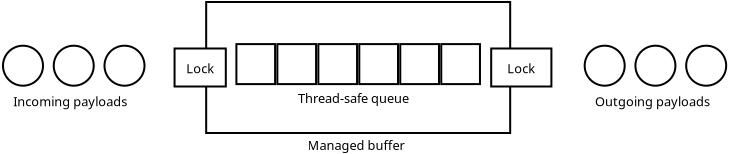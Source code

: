 <?xml version="1.0" encoding="UTF-8"?>
<dia:diagram xmlns:dia="http://www.lysator.liu.se/~alla/dia/">
  <dia:layer name="Background" visible="true" active="true">
    <dia:group>
      <dia:object type="Flowchart - Box" version="0" id="O0">
        <dia:attribute name="obj_pos">
          <dia:point val="23.4,-20.05"/>
        </dia:attribute>
        <dia:attribute name="obj_bb">
          <dia:rectangle val="23.35,-20.1;38.65,-13.45"/>
        </dia:attribute>
        <dia:attribute name="elem_corner">
          <dia:point val="23.4,-20.05"/>
        </dia:attribute>
        <dia:attribute name="elem_width">
          <dia:real val="15.2"/>
        </dia:attribute>
        <dia:attribute name="elem_height">
          <dia:real val="6.55"/>
        </dia:attribute>
        <dia:attribute name="show_background">
          <dia:boolean val="true"/>
        </dia:attribute>
        <dia:attribute name="padding">
          <dia:real val="0.5"/>
        </dia:attribute>
        <dia:attribute name="text">
          <dia:composite type="text">
            <dia:attribute name="string">
              <dia:string>##</dia:string>
            </dia:attribute>
            <dia:attribute name="font">
              <dia:font family="sans" style="0" name="Helvetica"/>
            </dia:attribute>
            <dia:attribute name="height">
              <dia:real val="0.8"/>
            </dia:attribute>
            <dia:attribute name="pos">
              <dia:point val="31,-16.58"/>
            </dia:attribute>
            <dia:attribute name="color">
              <dia:color val="#000000"/>
            </dia:attribute>
            <dia:attribute name="alignment">
              <dia:enum val="1"/>
            </dia:attribute>
          </dia:composite>
        </dia:attribute>
      </dia:object>
      <dia:group>
        <dia:group>
          <dia:object type="Geometric - Perfect Square" version="1" id="O1">
            <dia:attribute name="obj_pos">
              <dia:point val="24.911,-17.945"/>
            </dia:attribute>
            <dia:attribute name="obj_bb">
              <dia:rectangle val="24.861,-17.995;26.896,-15.895"/>
            </dia:attribute>
            <dia:attribute name="meta">
              <dia:composite type="dict"/>
            </dia:attribute>
            <dia:attribute name="elem_corner">
              <dia:point val="24.911,-17.945"/>
            </dia:attribute>
            <dia:attribute name="elem_width">
              <dia:real val="1.935"/>
            </dia:attribute>
            <dia:attribute name="elem_height">
              <dia:real val="2"/>
            </dia:attribute>
            <dia:attribute name="line_width">
              <dia:real val="0.1"/>
            </dia:attribute>
            <dia:attribute name="line_colour">
              <dia:color val="#000000"/>
            </dia:attribute>
            <dia:attribute name="fill_colour">
              <dia:color val="#ffffff"/>
            </dia:attribute>
            <dia:attribute name="show_background">
              <dia:boolean val="true"/>
            </dia:attribute>
            <dia:attribute name="line_style">
              <dia:enum val="0"/>
              <dia:real val="1"/>
            </dia:attribute>
            <dia:attribute name="flip_horizontal">
              <dia:boolean val="false"/>
            </dia:attribute>
            <dia:attribute name="flip_vertical">
              <dia:boolean val="false"/>
            </dia:attribute>
            <dia:attribute name="subscale">
              <dia:real val="1"/>
            </dia:attribute>
          </dia:object>
          <dia:object type="Geometric - Perfect Square" version="1" id="O2">
            <dia:attribute name="obj_pos">
              <dia:point val="26.959,-17.945"/>
            </dia:attribute>
            <dia:attribute name="obj_bb">
              <dia:rectangle val="26.909,-17.995;28.945,-15.895"/>
            </dia:attribute>
            <dia:attribute name="meta">
              <dia:composite type="dict"/>
            </dia:attribute>
            <dia:attribute name="elem_corner">
              <dia:point val="26.959,-17.945"/>
            </dia:attribute>
            <dia:attribute name="elem_width">
              <dia:real val="1.935"/>
            </dia:attribute>
            <dia:attribute name="elem_height">
              <dia:real val="2"/>
            </dia:attribute>
            <dia:attribute name="line_width">
              <dia:real val="0.1"/>
            </dia:attribute>
            <dia:attribute name="line_colour">
              <dia:color val="#000000"/>
            </dia:attribute>
            <dia:attribute name="fill_colour">
              <dia:color val="#ffffff"/>
            </dia:attribute>
            <dia:attribute name="show_background">
              <dia:boolean val="true"/>
            </dia:attribute>
            <dia:attribute name="line_style">
              <dia:enum val="0"/>
              <dia:real val="1"/>
            </dia:attribute>
            <dia:attribute name="flip_horizontal">
              <dia:boolean val="false"/>
            </dia:attribute>
            <dia:attribute name="flip_vertical">
              <dia:boolean val="false"/>
            </dia:attribute>
            <dia:attribute name="subscale">
              <dia:real val="1"/>
            </dia:attribute>
          </dia:object>
          <dia:object type="Geometric - Perfect Square" version="1" id="O3">
            <dia:attribute name="obj_pos">
              <dia:point val="29.008,-17.945"/>
            </dia:attribute>
            <dia:attribute name="obj_bb">
              <dia:rectangle val="28.958,-17.995;30.994,-15.895"/>
            </dia:attribute>
            <dia:attribute name="meta">
              <dia:composite type="dict"/>
            </dia:attribute>
            <dia:attribute name="elem_corner">
              <dia:point val="29.008,-17.945"/>
            </dia:attribute>
            <dia:attribute name="elem_width">
              <dia:real val="1.935"/>
            </dia:attribute>
            <dia:attribute name="elem_height">
              <dia:real val="2"/>
            </dia:attribute>
            <dia:attribute name="line_width">
              <dia:real val="0.1"/>
            </dia:attribute>
            <dia:attribute name="line_colour">
              <dia:color val="#000000"/>
            </dia:attribute>
            <dia:attribute name="fill_colour">
              <dia:color val="#ffffff"/>
            </dia:attribute>
            <dia:attribute name="show_background">
              <dia:boolean val="true"/>
            </dia:attribute>
            <dia:attribute name="line_style">
              <dia:enum val="0"/>
              <dia:real val="1"/>
            </dia:attribute>
            <dia:attribute name="flip_horizontal">
              <dia:boolean val="false"/>
            </dia:attribute>
            <dia:attribute name="flip_vertical">
              <dia:boolean val="false"/>
            </dia:attribute>
            <dia:attribute name="subscale">
              <dia:real val="1"/>
            </dia:attribute>
          </dia:object>
          <dia:object type="Geometric - Perfect Square" version="1" id="O4">
            <dia:attribute name="obj_pos">
              <dia:point val="31.056,-17.945"/>
            </dia:attribute>
            <dia:attribute name="obj_bb">
              <dia:rectangle val="31.006,-17.995;33.042,-15.895"/>
            </dia:attribute>
            <dia:attribute name="meta">
              <dia:composite type="dict"/>
            </dia:attribute>
            <dia:attribute name="elem_corner">
              <dia:point val="31.056,-17.945"/>
            </dia:attribute>
            <dia:attribute name="elem_width">
              <dia:real val="1.935"/>
            </dia:attribute>
            <dia:attribute name="elem_height">
              <dia:real val="2.0"/>
            </dia:attribute>
            <dia:attribute name="line_width">
              <dia:real val="0.1"/>
            </dia:attribute>
            <dia:attribute name="line_colour">
              <dia:color val="#000000"/>
            </dia:attribute>
            <dia:attribute name="fill_colour">
              <dia:color val="#ffffff"/>
            </dia:attribute>
            <dia:attribute name="show_background">
              <dia:boolean val="true"/>
            </dia:attribute>
            <dia:attribute name="line_style">
              <dia:enum val="0"/>
              <dia:real val="1"/>
            </dia:attribute>
            <dia:attribute name="flip_horizontal">
              <dia:boolean val="false"/>
            </dia:attribute>
            <dia:attribute name="flip_vertical">
              <dia:boolean val="false"/>
            </dia:attribute>
            <dia:attribute name="subscale">
              <dia:real val="1"/>
            </dia:attribute>
          </dia:object>
          <dia:object type="Geometric - Perfect Square" version="1" id="O5">
            <dia:attribute name="obj_pos">
              <dia:point val="33.105,-17.945"/>
            </dia:attribute>
            <dia:attribute name="obj_bb">
              <dia:rectangle val="33.055,-17.995;35.091,-15.895"/>
            </dia:attribute>
            <dia:attribute name="meta">
              <dia:composite type="dict"/>
            </dia:attribute>
            <dia:attribute name="elem_corner">
              <dia:point val="33.105,-17.945"/>
            </dia:attribute>
            <dia:attribute name="elem_width">
              <dia:real val="1.935"/>
            </dia:attribute>
            <dia:attribute name="elem_height">
              <dia:real val="2"/>
            </dia:attribute>
            <dia:attribute name="line_width">
              <dia:real val="0.1"/>
            </dia:attribute>
            <dia:attribute name="line_colour">
              <dia:color val="#000000"/>
            </dia:attribute>
            <dia:attribute name="fill_colour">
              <dia:color val="#ffffff"/>
            </dia:attribute>
            <dia:attribute name="show_background">
              <dia:boolean val="true"/>
            </dia:attribute>
            <dia:attribute name="line_style">
              <dia:enum val="0"/>
              <dia:real val="1"/>
            </dia:attribute>
            <dia:attribute name="flip_horizontal">
              <dia:boolean val="false"/>
            </dia:attribute>
            <dia:attribute name="flip_vertical">
              <dia:boolean val="false"/>
            </dia:attribute>
            <dia:attribute name="subscale">
              <dia:real val="1"/>
            </dia:attribute>
          </dia:object>
          <dia:object type="Geometric - Perfect Square" version="1" id="O6">
            <dia:attribute name="obj_pos">
              <dia:point val="35.154,-17.945"/>
            </dia:attribute>
            <dia:attribute name="obj_bb">
              <dia:rectangle val="35.104,-17.995;37.139,-15.895"/>
            </dia:attribute>
            <dia:attribute name="meta">
              <dia:composite type="dict"/>
            </dia:attribute>
            <dia:attribute name="elem_corner">
              <dia:point val="35.154,-17.945"/>
            </dia:attribute>
            <dia:attribute name="elem_width">
              <dia:real val="1.935"/>
            </dia:attribute>
            <dia:attribute name="elem_height">
              <dia:real val="2"/>
            </dia:attribute>
            <dia:attribute name="line_width">
              <dia:real val="0.1"/>
            </dia:attribute>
            <dia:attribute name="line_colour">
              <dia:color val="#000000"/>
            </dia:attribute>
            <dia:attribute name="fill_colour">
              <dia:color val="#ffffff"/>
            </dia:attribute>
            <dia:attribute name="show_background">
              <dia:boolean val="true"/>
            </dia:attribute>
            <dia:attribute name="line_style">
              <dia:enum val="0"/>
              <dia:real val="1"/>
            </dia:attribute>
            <dia:attribute name="flip_horizontal">
              <dia:boolean val="false"/>
            </dia:attribute>
            <dia:attribute name="flip_vertical">
              <dia:boolean val="false"/>
            </dia:attribute>
            <dia:attribute name="subscale">
              <dia:real val="1"/>
            </dia:attribute>
          </dia:object>
        </dia:group>
        <dia:object type="Standard - Text" version="1" id="O7">
          <dia:attribute name="obj_pos">
            <dia:point val="27.989,-15"/>
          </dia:attribute>
          <dia:attribute name="obj_bb">
            <dia:rectangle val="27.989,-15.595;34.011,-14.85"/>
          </dia:attribute>
          <dia:attribute name="text">
            <dia:composite type="text">
              <dia:attribute name="string">
                <dia:string>#Thread-safe queue#</dia:string>
              </dia:attribute>
              <dia:attribute name="font">
                <dia:font family="sans" style="0" name="Helvetica"/>
              </dia:attribute>
              <dia:attribute name="height">
                <dia:real val="0.8"/>
              </dia:attribute>
              <dia:attribute name="pos">
                <dia:point val="27.989,-15"/>
              </dia:attribute>
              <dia:attribute name="color">
                <dia:color val="#000000"/>
              </dia:attribute>
              <dia:attribute name="alignment">
                <dia:enum val="0"/>
              </dia:attribute>
            </dia:composite>
          </dia:attribute>
          <dia:attribute name="valign">
            <dia:enum val="3"/>
          </dia:attribute>
        </dia:object>
      </dia:group>
      <dia:object type="Standard - Text" version="1" id="O8">
        <dia:attribute name="obj_pos">
          <dia:point val="28.468,-12.65"/>
        </dia:attribute>
        <dia:attribute name="obj_bb">
          <dia:rectangle val="28.468,-13.245;33.532,-12.5"/>
        </dia:attribute>
        <dia:attribute name="text">
          <dia:composite type="text">
            <dia:attribute name="string">
              <dia:string>#Managed buffer#</dia:string>
            </dia:attribute>
            <dia:attribute name="font">
              <dia:font family="sans" style="0" name="Helvetica"/>
            </dia:attribute>
            <dia:attribute name="height">
              <dia:real val="0.8"/>
            </dia:attribute>
            <dia:attribute name="pos">
              <dia:point val="28.468,-12.65"/>
            </dia:attribute>
            <dia:attribute name="color">
              <dia:color val="#000000"/>
            </dia:attribute>
            <dia:attribute name="alignment">
              <dia:enum val="0"/>
            </dia:attribute>
          </dia:composite>
        </dia:attribute>
        <dia:attribute name="valign">
          <dia:enum val="3"/>
        </dia:attribute>
      </dia:object>
      <dia:object type="Flowchart - Box" version="0" id="O9">
        <dia:attribute name="obj_pos">
          <dia:point val="21.819,-17.725"/>
        </dia:attribute>
        <dia:attribute name="obj_bb">
          <dia:rectangle val="21.769,-17.775;24.431,-15.775"/>
        </dia:attribute>
        <dia:attribute name="elem_corner">
          <dia:point val="21.819,-17.725"/>
        </dia:attribute>
        <dia:attribute name="elem_width">
          <dia:real val="2.562"/>
        </dia:attribute>
        <dia:attribute name="elem_height">
          <dia:real val="1.9"/>
        </dia:attribute>
        <dia:attribute name="show_background">
          <dia:boolean val="true"/>
        </dia:attribute>
        <dia:attribute name="padding">
          <dia:real val="0.5"/>
        </dia:attribute>
        <dia:attribute name="text">
          <dia:composite type="text">
            <dia:attribute name="string">
              <dia:string>#Lock#</dia:string>
            </dia:attribute>
            <dia:attribute name="font">
              <dia:font family="sans" style="0" name="Helvetica"/>
            </dia:attribute>
            <dia:attribute name="height">
              <dia:real val="0.8"/>
            </dia:attribute>
            <dia:attribute name="pos">
              <dia:point val="23.1,-16.58"/>
            </dia:attribute>
            <dia:attribute name="color">
              <dia:color val="#000000"/>
            </dia:attribute>
            <dia:attribute name="alignment">
              <dia:enum val="1"/>
            </dia:attribute>
          </dia:composite>
        </dia:attribute>
      </dia:object>
      <dia:object type="Flowchart - Box" version="0" id="O10">
        <dia:attribute name="obj_pos">
          <dia:point val="37.651,-17.725"/>
        </dia:attribute>
        <dia:attribute name="obj_bb">
          <dia:rectangle val="37.601,-17.775;40.711,-15.775"/>
        </dia:attribute>
        <dia:attribute name="elem_corner">
          <dia:point val="37.651,-17.725"/>
        </dia:attribute>
        <dia:attribute name="elem_width">
          <dia:real val="3.01"/>
        </dia:attribute>
        <dia:attribute name="elem_height">
          <dia:real val="1.9"/>
        </dia:attribute>
        <dia:attribute name="show_background">
          <dia:boolean val="true"/>
        </dia:attribute>
        <dia:attribute name="padding">
          <dia:real val="0.5"/>
        </dia:attribute>
        <dia:attribute name="text">
          <dia:composite type="text">
            <dia:attribute name="string">
              <dia:string>#Lock#</dia:string>
            </dia:attribute>
            <dia:attribute name="font">
              <dia:font family="sans" style="0" name="Helvetica"/>
            </dia:attribute>
            <dia:attribute name="height">
              <dia:real val="0.8"/>
            </dia:attribute>
            <dia:attribute name="pos">
              <dia:point val="39.156,-16.58"/>
            </dia:attribute>
            <dia:attribute name="color">
              <dia:color val="#000000"/>
            </dia:attribute>
            <dia:attribute name="alignment">
              <dia:enum val="1"/>
            </dia:attribute>
          </dia:composite>
        </dia:attribute>
      </dia:object>
    </dia:group>
    <dia:group>
      <dia:object type="Standard - Text" version="1" id="O11">
        <dia:attribute name="obj_pos">
          <dia:point val="13.759,-14.835"/>
        </dia:attribute>
        <dia:attribute name="obj_bb">
          <dia:rectangle val="13.759,-15.43;19.797,-14.685"/>
        </dia:attribute>
        <dia:attribute name="text">
          <dia:composite type="text">
            <dia:attribute name="string">
              <dia:string>#Incoming payloads#</dia:string>
            </dia:attribute>
            <dia:attribute name="font">
              <dia:font family="sans" style="0" name="Helvetica"/>
            </dia:attribute>
            <dia:attribute name="height">
              <dia:real val="0.8"/>
            </dia:attribute>
            <dia:attribute name="pos">
              <dia:point val="13.759,-14.835"/>
            </dia:attribute>
            <dia:attribute name="color">
              <dia:color val="#000000"/>
            </dia:attribute>
            <dia:attribute name="alignment">
              <dia:enum val="0"/>
            </dia:attribute>
          </dia:composite>
        </dia:attribute>
        <dia:attribute name="valign">
          <dia:enum val="3"/>
        </dia:attribute>
      </dia:object>
      <dia:group>
        <dia:object type="Geometric - Perfect Circle" version="1" id="O12">
          <dia:attribute name="obj_pos">
            <dia:point val="15.778,-17.865"/>
          </dia:attribute>
          <dia:attribute name="obj_bb">
            <dia:rectangle val="15.728,-17.915;17.828,-15.815"/>
          </dia:attribute>
          <dia:attribute name="meta">
            <dia:composite type="dict"/>
          </dia:attribute>
          <dia:attribute name="elem_corner">
            <dia:point val="15.778,-17.865"/>
          </dia:attribute>
          <dia:attribute name="elem_width">
            <dia:real val="2"/>
          </dia:attribute>
          <dia:attribute name="elem_height">
            <dia:real val="2"/>
          </dia:attribute>
          <dia:attribute name="line_width">
            <dia:real val="0.1"/>
          </dia:attribute>
          <dia:attribute name="line_colour">
            <dia:color val="#000000"/>
          </dia:attribute>
          <dia:attribute name="fill_colour">
            <dia:color val="#ffffff"/>
          </dia:attribute>
          <dia:attribute name="show_background">
            <dia:boolean val="true"/>
          </dia:attribute>
          <dia:attribute name="line_style">
            <dia:enum val="0"/>
            <dia:real val="1"/>
          </dia:attribute>
          <dia:attribute name="flip_horizontal">
            <dia:boolean val="false"/>
          </dia:attribute>
          <dia:attribute name="flip_vertical">
            <dia:boolean val="false"/>
          </dia:attribute>
          <dia:attribute name="subscale">
            <dia:real val="1"/>
          </dia:attribute>
        </dia:object>
        <dia:object type="Geometric - Perfect Circle" version="1" id="O13">
          <dia:attribute name="obj_pos">
            <dia:point val="13.241,-17.865"/>
          </dia:attribute>
          <dia:attribute name="obj_bb">
            <dia:rectangle val="13.191,-17.915;15.291,-15.815"/>
          </dia:attribute>
          <dia:attribute name="meta">
            <dia:composite type="dict"/>
          </dia:attribute>
          <dia:attribute name="elem_corner">
            <dia:point val="13.241,-17.865"/>
          </dia:attribute>
          <dia:attribute name="elem_width">
            <dia:real val="2"/>
          </dia:attribute>
          <dia:attribute name="elem_height">
            <dia:real val="2"/>
          </dia:attribute>
          <dia:attribute name="line_width">
            <dia:real val="0.1"/>
          </dia:attribute>
          <dia:attribute name="line_colour">
            <dia:color val="#000000"/>
          </dia:attribute>
          <dia:attribute name="fill_colour">
            <dia:color val="#ffffff"/>
          </dia:attribute>
          <dia:attribute name="show_background">
            <dia:boolean val="true"/>
          </dia:attribute>
          <dia:attribute name="line_style">
            <dia:enum val="0"/>
            <dia:real val="1"/>
          </dia:attribute>
          <dia:attribute name="flip_horizontal">
            <dia:boolean val="false"/>
          </dia:attribute>
          <dia:attribute name="flip_vertical">
            <dia:boolean val="false"/>
          </dia:attribute>
          <dia:attribute name="subscale">
            <dia:real val="1"/>
          </dia:attribute>
        </dia:object>
        <dia:object type="Geometric - Perfect Circle" version="1" id="O14">
          <dia:attribute name="obj_pos">
            <dia:point val="18.316,-17.865"/>
          </dia:attribute>
          <dia:attribute name="obj_bb">
            <dia:rectangle val="18.266,-17.915;20.366,-15.815"/>
          </dia:attribute>
          <dia:attribute name="meta">
            <dia:composite type="dict"/>
          </dia:attribute>
          <dia:attribute name="elem_corner">
            <dia:point val="18.316,-17.865"/>
          </dia:attribute>
          <dia:attribute name="elem_width">
            <dia:real val="2"/>
          </dia:attribute>
          <dia:attribute name="elem_height">
            <dia:real val="2"/>
          </dia:attribute>
          <dia:attribute name="line_width">
            <dia:real val="0.1"/>
          </dia:attribute>
          <dia:attribute name="line_colour">
            <dia:color val="#000000"/>
          </dia:attribute>
          <dia:attribute name="fill_colour">
            <dia:color val="#ffffff"/>
          </dia:attribute>
          <dia:attribute name="show_background">
            <dia:boolean val="true"/>
          </dia:attribute>
          <dia:attribute name="line_style">
            <dia:enum val="0"/>
            <dia:real val="1"/>
          </dia:attribute>
          <dia:attribute name="flip_horizontal">
            <dia:boolean val="false"/>
          </dia:attribute>
          <dia:attribute name="flip_vertical">
            <dia:boolean val="false"/>
          </dia:attribute>
          <dia:attribute name="subscale">
            <dia:real val="1"/>
          </dia:attribute>
        </dia:object>
      </dia:group>
    </dia:group>
    <dia:object type="Standard - Text" version="1" id="O15">
      <dia:attribute name="obj_pos">
        <dia:point val="42.836,-14.835"/>
      </dia:attribute>
      <dia:attribute name="obj_bb">
        <dia:rectangle val="42.836,-15.43;48.871,-14.685"/>
      </dia:attribute>
      <dia:attribute name="text">
        <dia:composite type="text">
          <dia:attribute name="string">
            <dia:string>#Outgoing payloads#</dia:string>
          </dia:attribute>
          <dia:attribute name="font">
            <dia:font family="sans" style="0" name="Helvetica"/>
          </dia:attribute>
          <dia:attribute name="height">
            <dia:real val="0.8"/>
          </dia:attribute>
          <dia:attribute name="pos">
            <dia:point val="42.836,-14.835"/>
          </dia:attribute>
          <dia:attribute name="color">
            <dia:color val="#000000"/>
          </dia:attribute>
          <dia:attribute name="alignment">
            <dia:enum val="0"/>
          </dia:attribute>
        </dia:composite>
      </dia:attribute>
      <dia:attribute name="valign">
        <dia:enum val="3"/>
      </dia:attribute>
    </dia:object>
    <dia:group>
      <dia:object type="Geometric - Perfect Circle" version="1" id="O16">
        <dia:attribute name="obj_pos">
          <dia:point val="44.862,-17.865"/>
        </dia:attribute>
        <dia:attribute name="obj_bb">
          <dia:rectangle val="44.812,-17.915;46.913,-15.815"/>
        </dia:attribute>
        <dia:attribute name="meta">
          <dia:composite type="dict"/>
        </dia:attribute>
        <dia:attribute name="elem_corner">
          <dia:point val="44.862,-17.865"/>
        </dia:attribute>
        <dia:attribute name="elem_width">
          <dia:real val="2"/>
        </dia:attribute>
        <dia:attribute name="elem_height">
          <dia:real val="2"/>
        </dia:attribute>
        <dia:attribute name="line_width">
          <dia:real val="0.1"/>
        </dia:attribute>
        <dia:attribute name="line_colour">
          <dia:color val="#000000"/>
        </dia:attribute>
        <dia:attribute name="fill_colour">
          <dia:color val="#ffffff"/>
        </dia:attribute>
        <dia:attribute name="show_background">
          <dia:boolean val="true"/>
        </dia:attribute>
        <dia:attribute name="line_style">
          <dia:enum val="0"/>
          <dia:real val="1"/>
        </dia:attribute>
        <dia:attribute name="flip_horizontal">
          <dia:boolean val="false"/>
        </dia:attribute>
        <dia:attribute name="flip_vertical">
          <dia:boolean val="false"/>
        </dia:attribute>
        <dia:attribute name="subscale">
          <dia:real val="1"/>
        </dia:attribute>
      </dia:object>
      <dia:object type="Geometric - Perfect Circle" version="1" id="O17">
        <dia:attribute name="obj_pos">
          <dia:point val="42.325,-17.865"/>
        </dia:attribute>
        <dia:attribute name="obj_bb">
          <dia:rectangle val="42.275,-17.915;44.375,-15.815"/>
        </dia:attribute>
        <dia:attribute name="meta">
          <dia:composite type="dict"/>
        </dia:attribute>
        <dia:attribute name="elem_corner">
          <dia:point val="42.325,-17.865"/>
        </dia:attribute>
        <dia:attribute name="elem_width">
          <dia:real val="2"/>
        </dia:attribute>
        <dia:attribute name="elem_height">
          <dia:real val="2"/>
        </dia:attribute>
        <dia:attribute name="line_width">
          <dia:real val="0.1"/>
        </dia:attribute>
        <dia:attribute name="line_colour">
          <dia:color val="#000000"/>
        </dia:attribute>
        <dia:attribute name="fill_colour">
          <dia:color val="#ffffff"/>
        </dia:attribute>
        <dia:attribute name="show_background">
          <dia:boolean val="true"/>
        </dia:attribute>
        <dia:attribute name="line_style">
          <dia:enum val="0"/>
          <dia:real val="1"/>
        </dia:attribute>
        <dia:attribute name="flip_horizontal">
          <dia:boolean val="false"/>
        </dia:attribute>
        <dia:attribute name="flip_vertical">
          <dia:boolean val="false"/>
        </dia:attribute>
        <dia:attribute name="subscale">
          <dia:real val="1"/>
        </dia:attribute>
      </dia:object>
      <dia:object type="Geometric - Perfect Circle" version="1" id="O18">
        <dia:attribute name="obj_pos">
          <dia:point val="47.4,-17.865"/>
        </dia:attribute>
        <dia:attribute name="obj_bb">
          <dia:rectangle val="47.35,-17.915;49.45,-15.815"/>
        </dia:attribute>
        <dia:attribute name="meta">
          <dia:composite type="dict"/>
        </dia:attribute>
        <dia:attribute name="elem_corner">
          <dia:point val="47.4,-17.865"/>
        </dia:attribute>
        <dia:attribute name="elem_width">
          <dia:real val="2"/>
        </dia:attribute>
        <dia:attribute name="elem_height">
          <dia:real val="2"/>
        </dia:attribute>
        <dia:attribute name="line_width">
          <dia:real val="0.1"/>
        </dia:attribute>
        <dia:attribute name="line_colour">
          <dia:color val="#000000"/>
        </dia:attribute>
        <dia:attribute name="fill_colour">
          <dia:color val="#ffffff"/>
        </dia:attribute>
        <dia:attribute name="show_background">
          <dia:boolean val="true"/>
        </dia:attribute>
        <dia:attribute name="line_style">
          <dia:enum val="0"/>
          <dia:real val="1"/>
        </dia:attribute>
        <dia:attribute name="flip_horizontal">
          <dia:boolean val="false"/>
        </dia:attribute>
        <dia:attribute name="flip_vertical">
          <dia:boolean val="false"/>
        </dia:attribute>
        <dia:attribute name="subscale">
          <dia:real val="1"/>
        </dia:attribute>
      </dia:object>
    </dia:group>
    <dia:object type="Standard - Text" version="1" id="O19">
      <dia:attribute name="obj_pos">
        <dia:point val="44.129,-15.3"/>
      </dia:attribute>
      <dia:attribute name="obj_bb">
        <dia:rectangle val="44.129,-15.895;44.129,-15.15"/>
      </dia:attribute>
      <dia:attribute name="text">
        <dia:composite type="text">
          <dia:attribute name="string">
            <dia:string>##</dia:string>
          </dia:attribute>
          <dia:attribute name="font">
            <dia:font family="sans" style="0" name="Helvetica"/>
          </dia:attribute>
          <dia:attribute name="height">
            <dia:real val="0.8"/>
          </dia:attribute>
          <dia:attribute name="pos">
            <dia:point val="44.129,-15.3"/>
          </dia:attribute>
          <dia:attribute name="color">
            <dia:color val="#000000"/>
          </dia:attribute>
          <dia:attribute name="alignment">
            <dia:enum val="0"/>
          </dia:attribute>
        </dia:composite>
      </dia:attribute>
      <dia:attribute name="valign">
        <dia:enum val="3"/>
      </dia:attribute>
    </dia:object>
  </dia:layer>
</dia:diagram>
